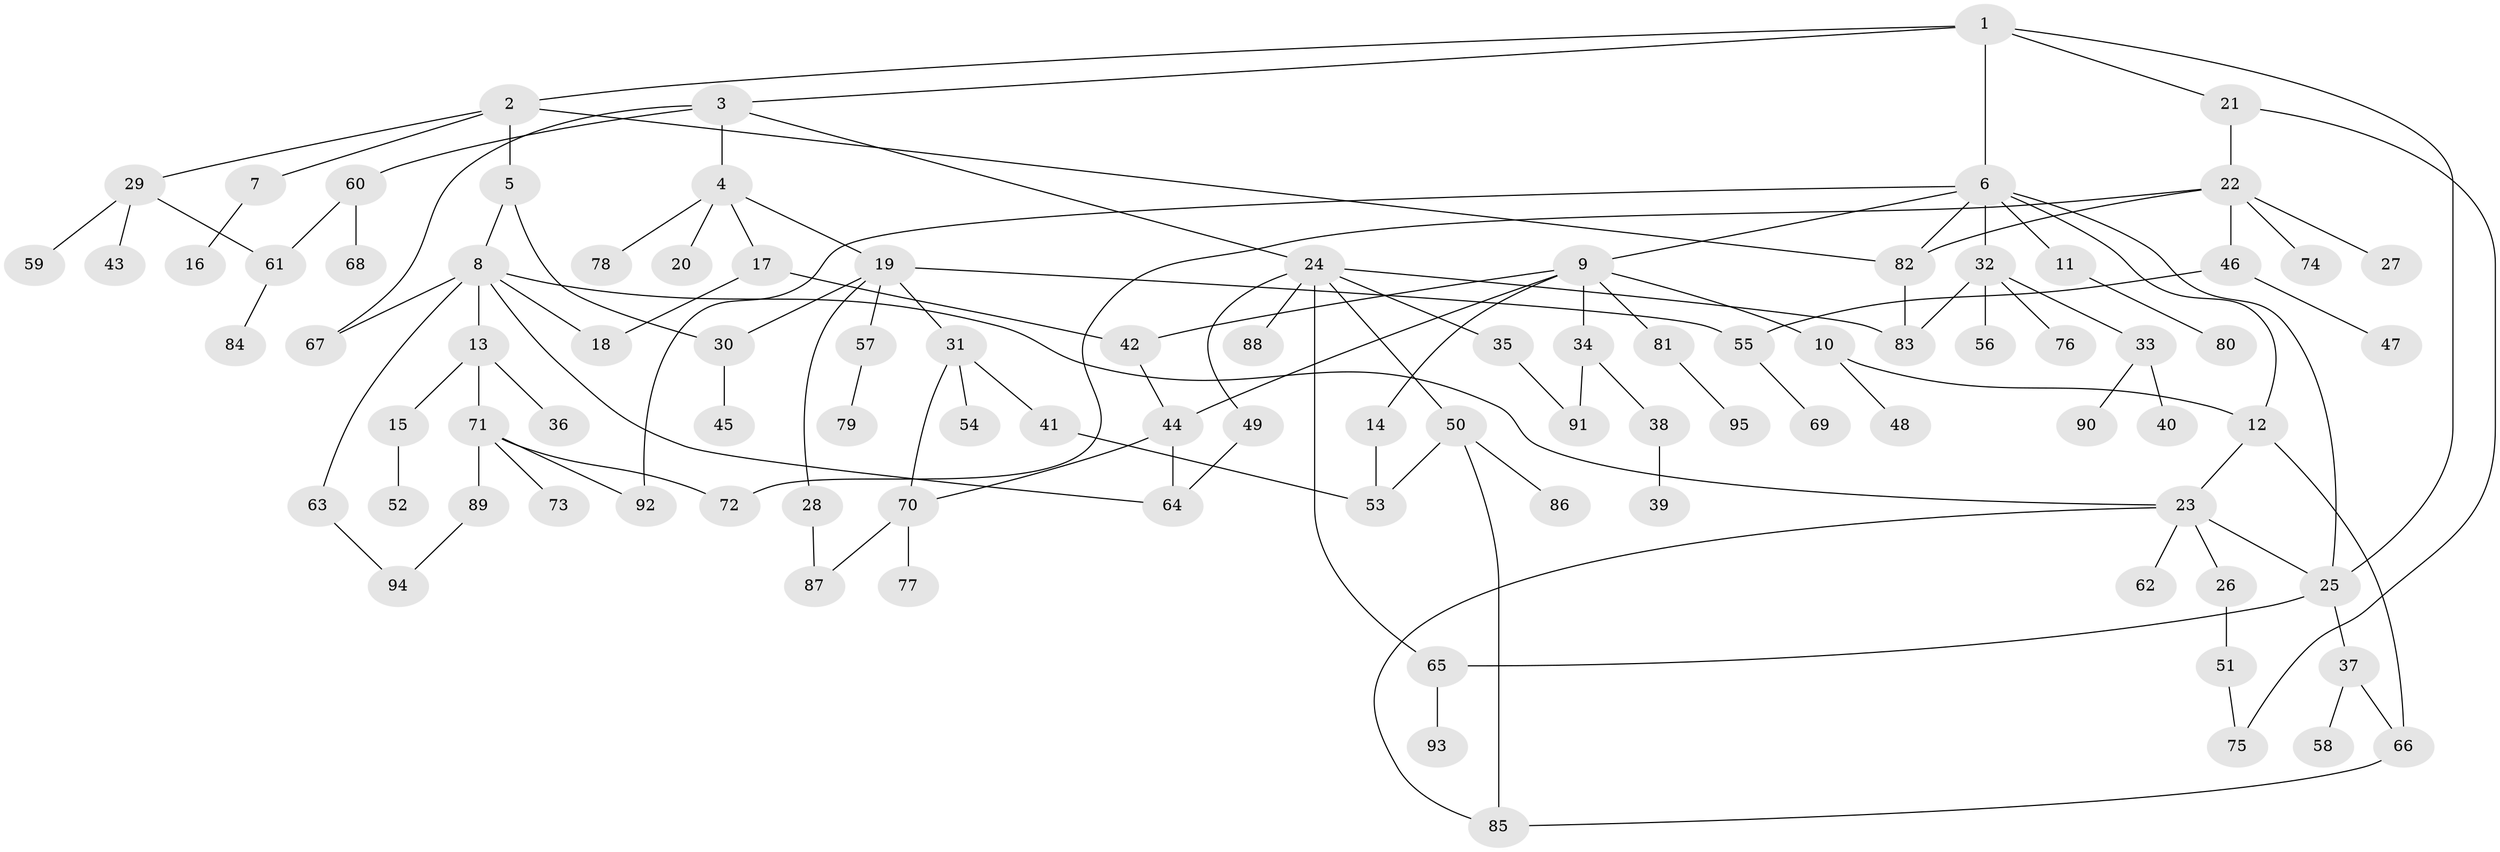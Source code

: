 // Generated by graph-tools (version 1.1) at 2025/42/03/09/25 04:42:57]
// undirected, 95 vertices, 124 edges
graph export_dot {
graph [start="1"]
  node [color=gray90,style=filled];
  1;
  2;
  3;
  4;
  5;
  6;
  7;
  8;
  9;
  10;
  11;
  12;
  13;
  14;
  15;
  16;
  17;
  18;
  19;
  20;
  21;
  22;
  23;
  24;
  25;
  26;
  27;
  28;
  29;
  30;
  31;
  32;
  33;
  34;
  35;
  36;
  37;
  38;
  39;
  40;
  41;
  42;
  43;
  44;
  45;
  46;
  47;
  48;
  49;
  50;
  51;
  52;
  53;
  54;
  55;
  56;
  57;
  58;
  59;
  60;
  61;
  62;
  63;
  64;
  65;
  66;
  67;
  68;
  69;
  70;
  71;
  72;
  73;
  74;
  75;
  76;
  77;
  78;
  79;
  80;
  81;
  82;
  83;
  84;
  85;
  86;
  87;
  88;
  89;
  90;
  91;
  92;
  93;
  94;
  95;
  1 -- 2;
  1 -- 3;
  1 -- 6;
  1 -- 21;
  1 -- 25;
  2 -- 5;
  2 -- 7;
  2 -- 29;
  2 -- 82;
  3 -- 4;
  3 -- 24;
  3 -- 60;
  3 -- 67;
  4 -- 17;
  4 -- 19;
  4 -- 20;
  4 -- 78;
  5 -- 8;
  5 -- 30;
  6 -- 9;
  6 -- 11;
  6 -- 12;
  6 -- 32;
  6 -- 92;
  6 -- 82;
  6 -- 25;
  7 -- 16;
  8 -- 13;
  8 -- 18;
  8 -- 63;
  8 -- 67;
  8 -- 23;
  8 -- 64;
  9 -- 10;
  9 -- 14;
  9 -- 34;
  9 -- 42;
  9 -- 44;
  9 -- 81;
  10 -- 48;
  10 -- 12;
  11 -- 80;
  12 -- 23;
  12 -- 66;
  13 -- 15;
  13 -- 36;
  13 -- 71;
  14 -- 53;
  15 -- 52;
  17 -- 18;
  17 -- 42;
  19 -- 28;
  19 -- 31;
  19 -- 57;
  19 -- 30;
  19 -- 55;
  21 -- 22;
  21 -- 75;
  22 -- 27;
  22 -- 46;
  22 -- 74;
  22 -- 72;
  22 -- 82;
  23 -- 26;
  23 -- 62;
  23 -- 25;
  23 -- 85;
  24 -- 35;
  24 -- 49;
  24 -- 50;
  24 -- 65;
  24 -- 83;
  24 -- 88;
  25 -- 37;
  25 -- 65;
  26 -- 51;
  28 -- 87;
  29 -- 43;
  29 -- 59;
  29 -- 61;
  30 -- 45;
  31 -- 41;
  31 -- 54;
  31 -- 70;
  32 -- 33;
  32 -- 56;
  32 -- 76;
  32 -- 83;
  33 -- 40;
  33 -- 90;
  34 -- 38;
  34 -- 91;
  35 -- 91;
  37 -- 58;
  37 -- 66;
  38 -- 39;
  41 -- 53;
  42 -- 44;
  44 -- 70;
  44 -- 64;
  46 -- 47;
  46 -- 55;
  49 -- 64;
  50 -- 86;
  50 -- 85;
  50 -- 53;
  51 -- 75;
  55 -- 69;
  57 -- 79;
  60 -- 68;
  60 -- 61;
  61 -- 84;
  63 -- 94;
  65 -- 93;
  66 -- 85;
  70 -- 77;
  70 -- 87;
  71 -- 72;
  71 -- 73;
  71 -- 89;
  71 -- 92;
  81 -- 95;
  82 -- 83;
  89 -- 94;
}
